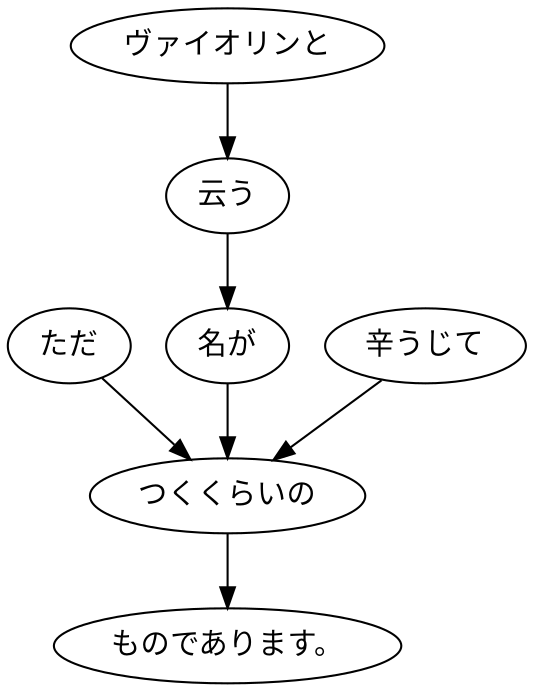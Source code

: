 digraph graph7915 {
	node0 [label="ただ"];
	node1 [label="ヴァイオリンと"];
	node2 [label="云う"];
	node3 [label="名が"];
	node4 [label="辛うじて"];
	node5 [label="つくくらいの"];
	node6 [label="ものであります。"];
	node0 -> node5;
	node1 -> node2;
	node2 -> node3;
	node3 -> node5;
	node4 -> node5;
	node5 -> node6;
}

